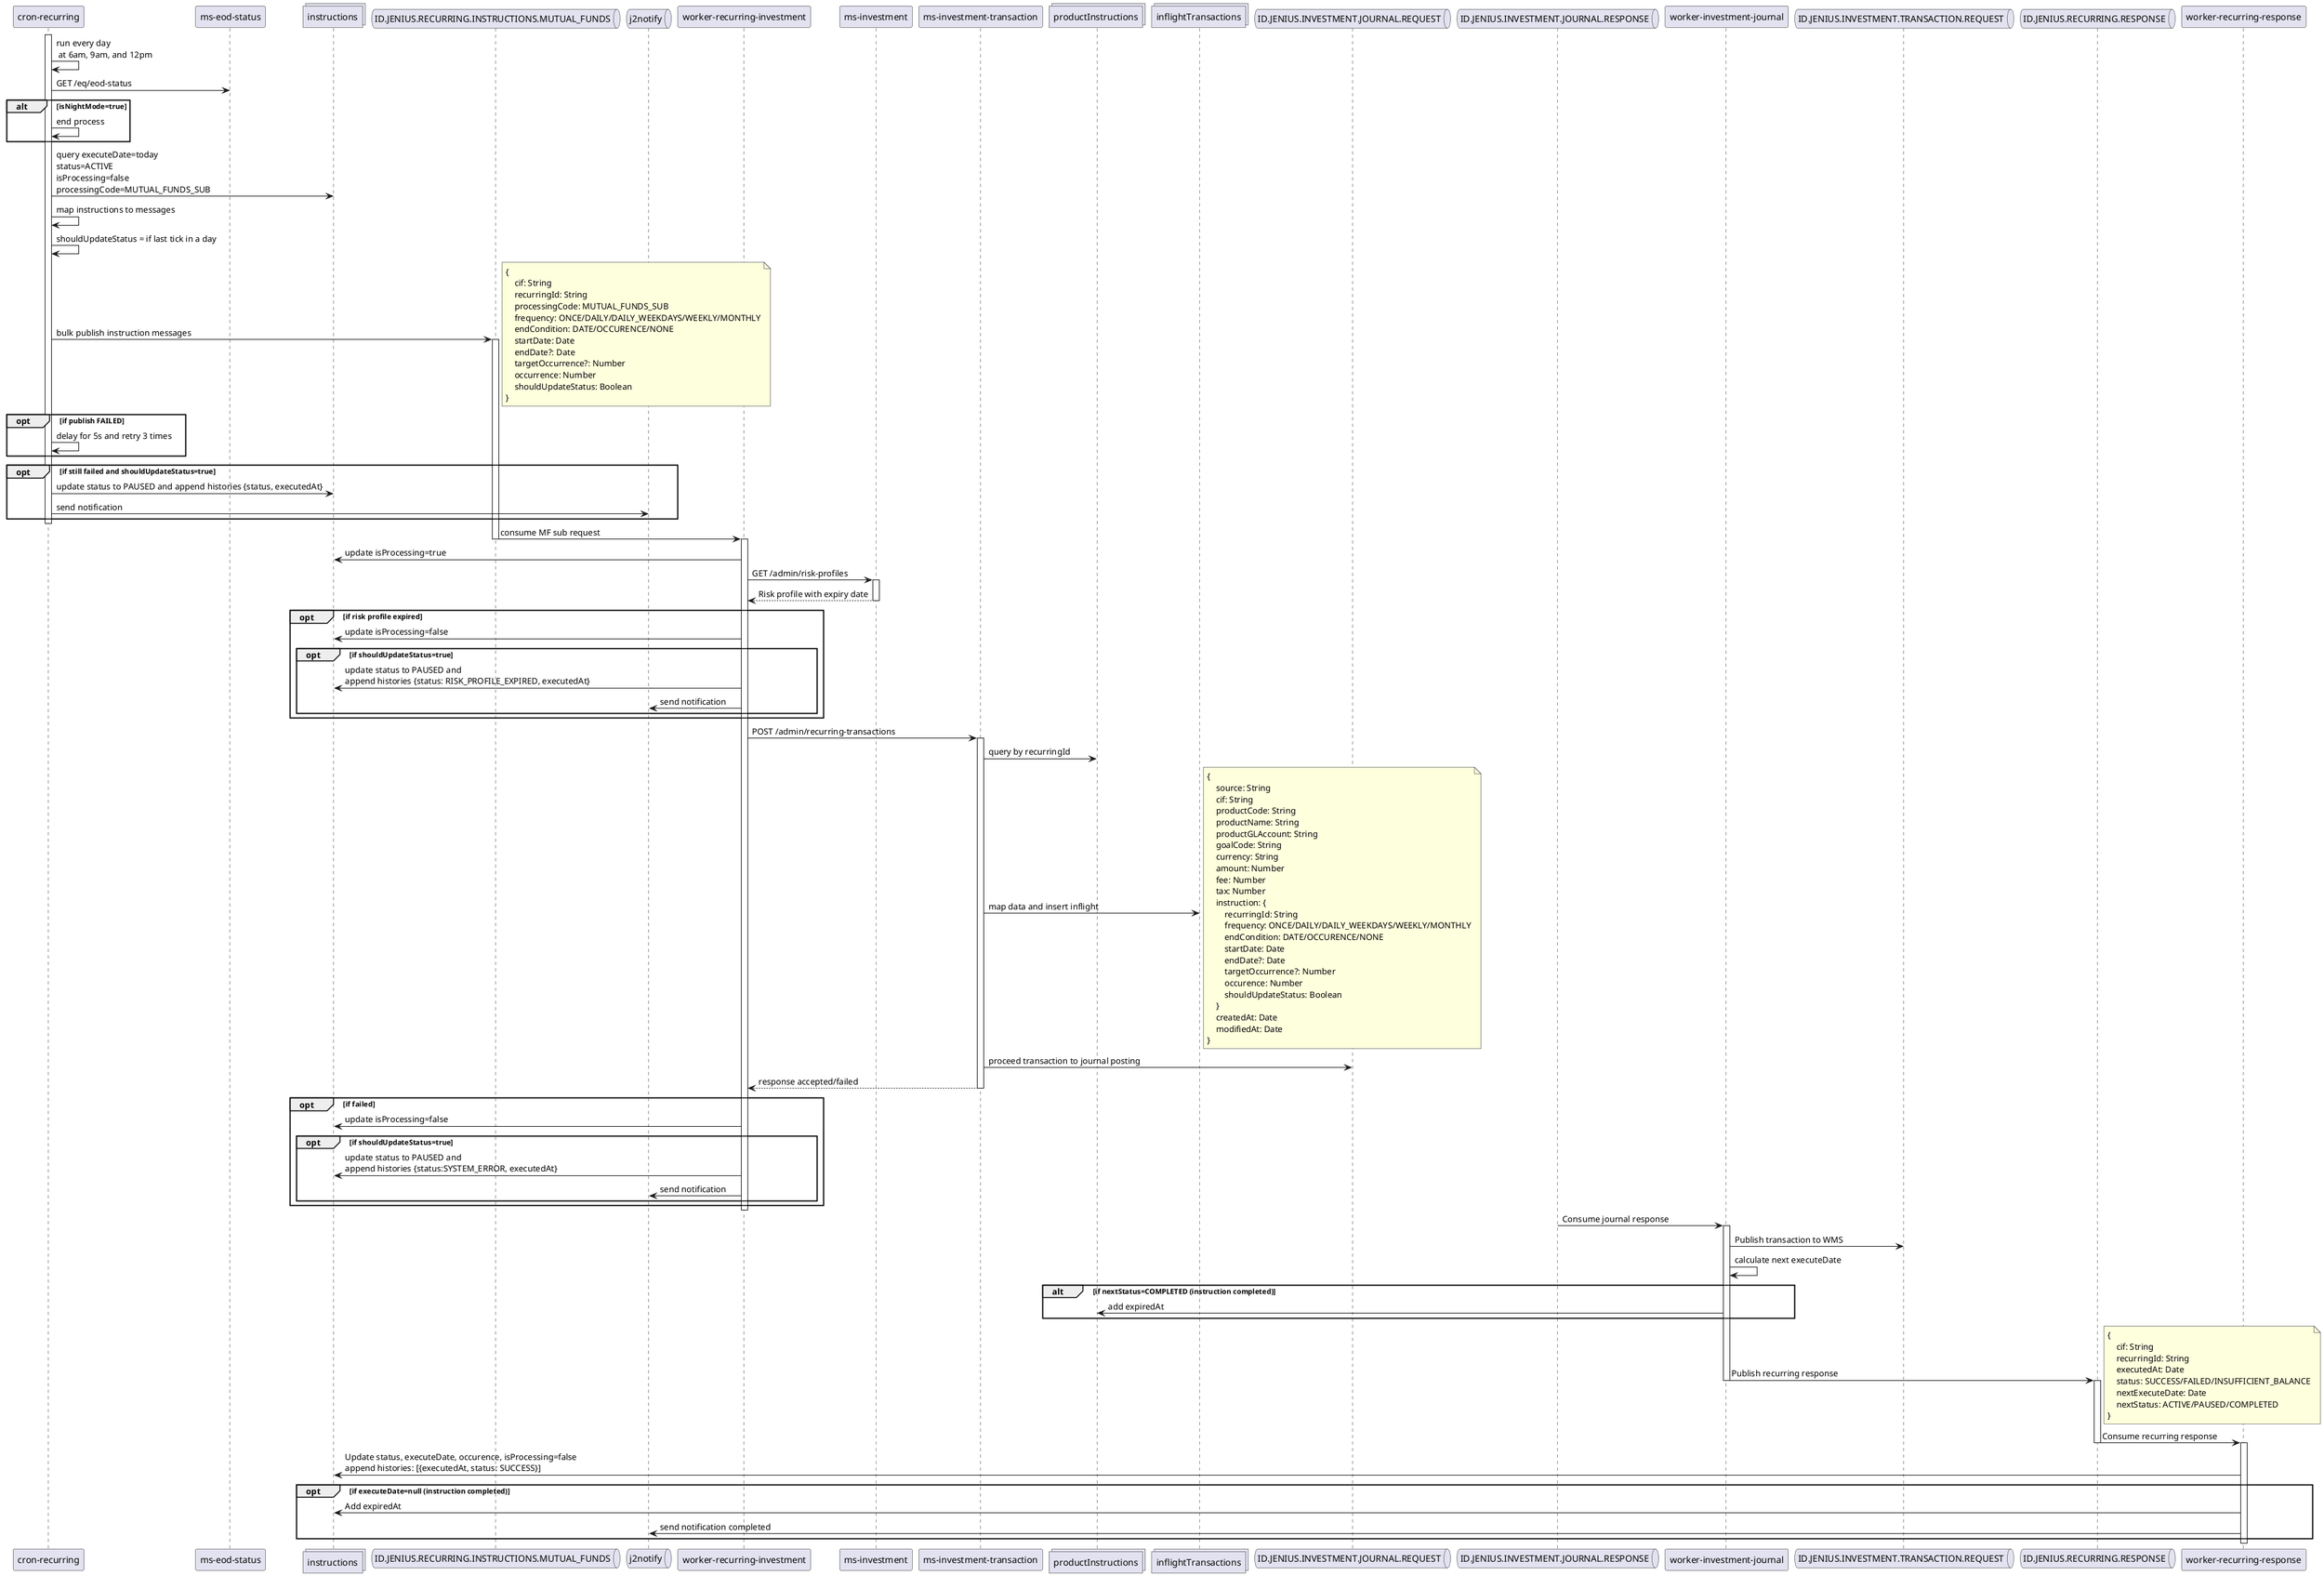 @startuml mutual funds cron recurring

participant "cron-recurring" as cron
participant "ms-eod-status" as eod
collections "instructions" as instr
queue "ID.JENIUS.RECURRING.INSTRUCTIONS.MUTUAL_FUNDS" as kafkaRec
queue "j2notify" as kafkaNotif
participant "worker-recurring-investment" as wri
participant "ms-investment" as mi
participant "ms-investment-transaction" as mit
collections "productInstructions" as prodIns
collections "inflightTransactions" as inflights
queue "ID.JENIUS.INVESTMENT.JOURNAL.REQUEST" as kafkaJournal
queue "ID.JENIUS.INVESTMENT.JOURNAL.RESPONSE" as kafkaJournalRes
participant "worker-investment-journal" as wij
queue "ID.JENIUS.INVESTMENT.TRANSACTION.REQUEST" as kafkaWms
queue "ID.JENIUS.RECURRING.RESPONSE" as kafkaRecRes
participant "worker-recurring-response" as wrr

activate cron
cron -> cron: run every day\n at 6am, 9am, and 12pm
cron -> eod: GET /eq/eod-status
alt isNightMode=true
cron -> cron: end process
end
cron -> instr: query executeDate=today\nstatus=ACTIVE\nisProcessing=false\nprocessingCode=MUTUAL_FUNDS_SUB
cron -> cron: map instructions to messages
cron -> cron: shouldUpdateStatus = if last tick in a day
cron -> kafkaRec: bulk publish instruction messages
note right
{
    cif: String
    recurringId: String
    processingCode: MUTUAL_FUNDS_SUB
    frequency: ONCE/DAILY/DAILY_WEEKDAYS/WEEKLY/MONTHLY
    endCondition: DATE/OCCURENCE/NONE
    startDate: Date
    endDate?: Date
    targetOccurrence?: Number
    occurrence: Number
    shouldUpdateStatus: Boolean
}
end note
activate kafkaRec
opt if publish FAILED
cron -> cron: delay for 5s and retry 3 times
end
opt if still failed and shouldUpdateStatus=true
cron -> instr: update status to PAUSED and append histories {status, executedAt}
cron -> kafkaNotif: send notification
end
deactivate cron
kafkaRec -> wri: consume MF sub request
deactivate kafkaRec
activate wri
wri -> instr: update isProcessing=true
wri -> mi: GET /admin/risk-profiles
activate mi
mi --> wri: Risk profile with expiry date
deactivate mi
opt if risk profile expired
wri -> instr: update isProcessing=false
opt if shouldUpdateStatus=true
wri -> instr: update status to PAUSED and \nappend histories {status: RISK_PROFILE_EXPIRED, executedAt}
wri -> kafkaNotif: send notification
end
end
wri -> mit: POST /admin/recurring-transactions
activate mit
mit -> prodIns: query by recurringId
mit -> inflights: map data and insert inflight
note right
{ 
    source: String
    cif: String
    productCode: String
    productName: String
    productGLAccount: String
    goalCode: String
    currency: String
    amount: Number
    fee: Number
    tax: Number
    instruction: {
        recurringId: String
        frequency: ONCE/DAILY/DAILY_WEEKDAYS/WEEKLY/MONTHLY
        endCondition: DATE/OCCURENCE/NONE
        startDate: Date
        endDate?: Date
        targetOccurrence?: Number
        occurence: Number
        shouldUpdateStatus: Boolean
    }
    createdAt: Date
    modifiedAt: Date
}
end note
mit -> kafkaJournal: proceed transaction to journal posting
mit --> wri: response accepted/failed
deactivate mit
opt if failed
wri -> instr: update isProcessing=false
opt if shouldUpdateStatus=true
wri -> instr: update status to PAUSED and \nappend histories {status:SYSTEM_ERROR, executedAt}
wri -> kafkaNotif: send notification
end
end
deactivate wri
kafkaJournalRes -> wij: Consume journal response
activate wij
wij -> kafkaWms: Publish transaction to WMS
wij -> wij: calculate next executeDate
alt if nextStatus=COMPLETED (instruction completed)
wij -> prodIns: add expiredAt
end
wij -> kafkaRecRes: Publish recurring response
note right 
{
    cif: String
    recurringId: String
    executedAt: Date
    status: SUCCESS/FAILED/INSUFFICIENT_BALANCE
    nextExecuteDate: Date
    nextStatus: ACTIVE/PAUSED/COMPLETED
}
end note
deactivate wij
activate kafkaRecRes
kafkaRecRes -> wrr: Consume recurring response
deactivate kafkaRecRes
activate wrr
wrr -> instr: Update status, executeDate, occurence, isProcessing=false\nappend histories: [{executedAt, status: SUCCESS}]
opt if executeDate=null (instruction completed)
wrr -> instr: Add expiredAt
wrr -> kafkaNotif: send notification completed
end
deactivate wrr

@enduml